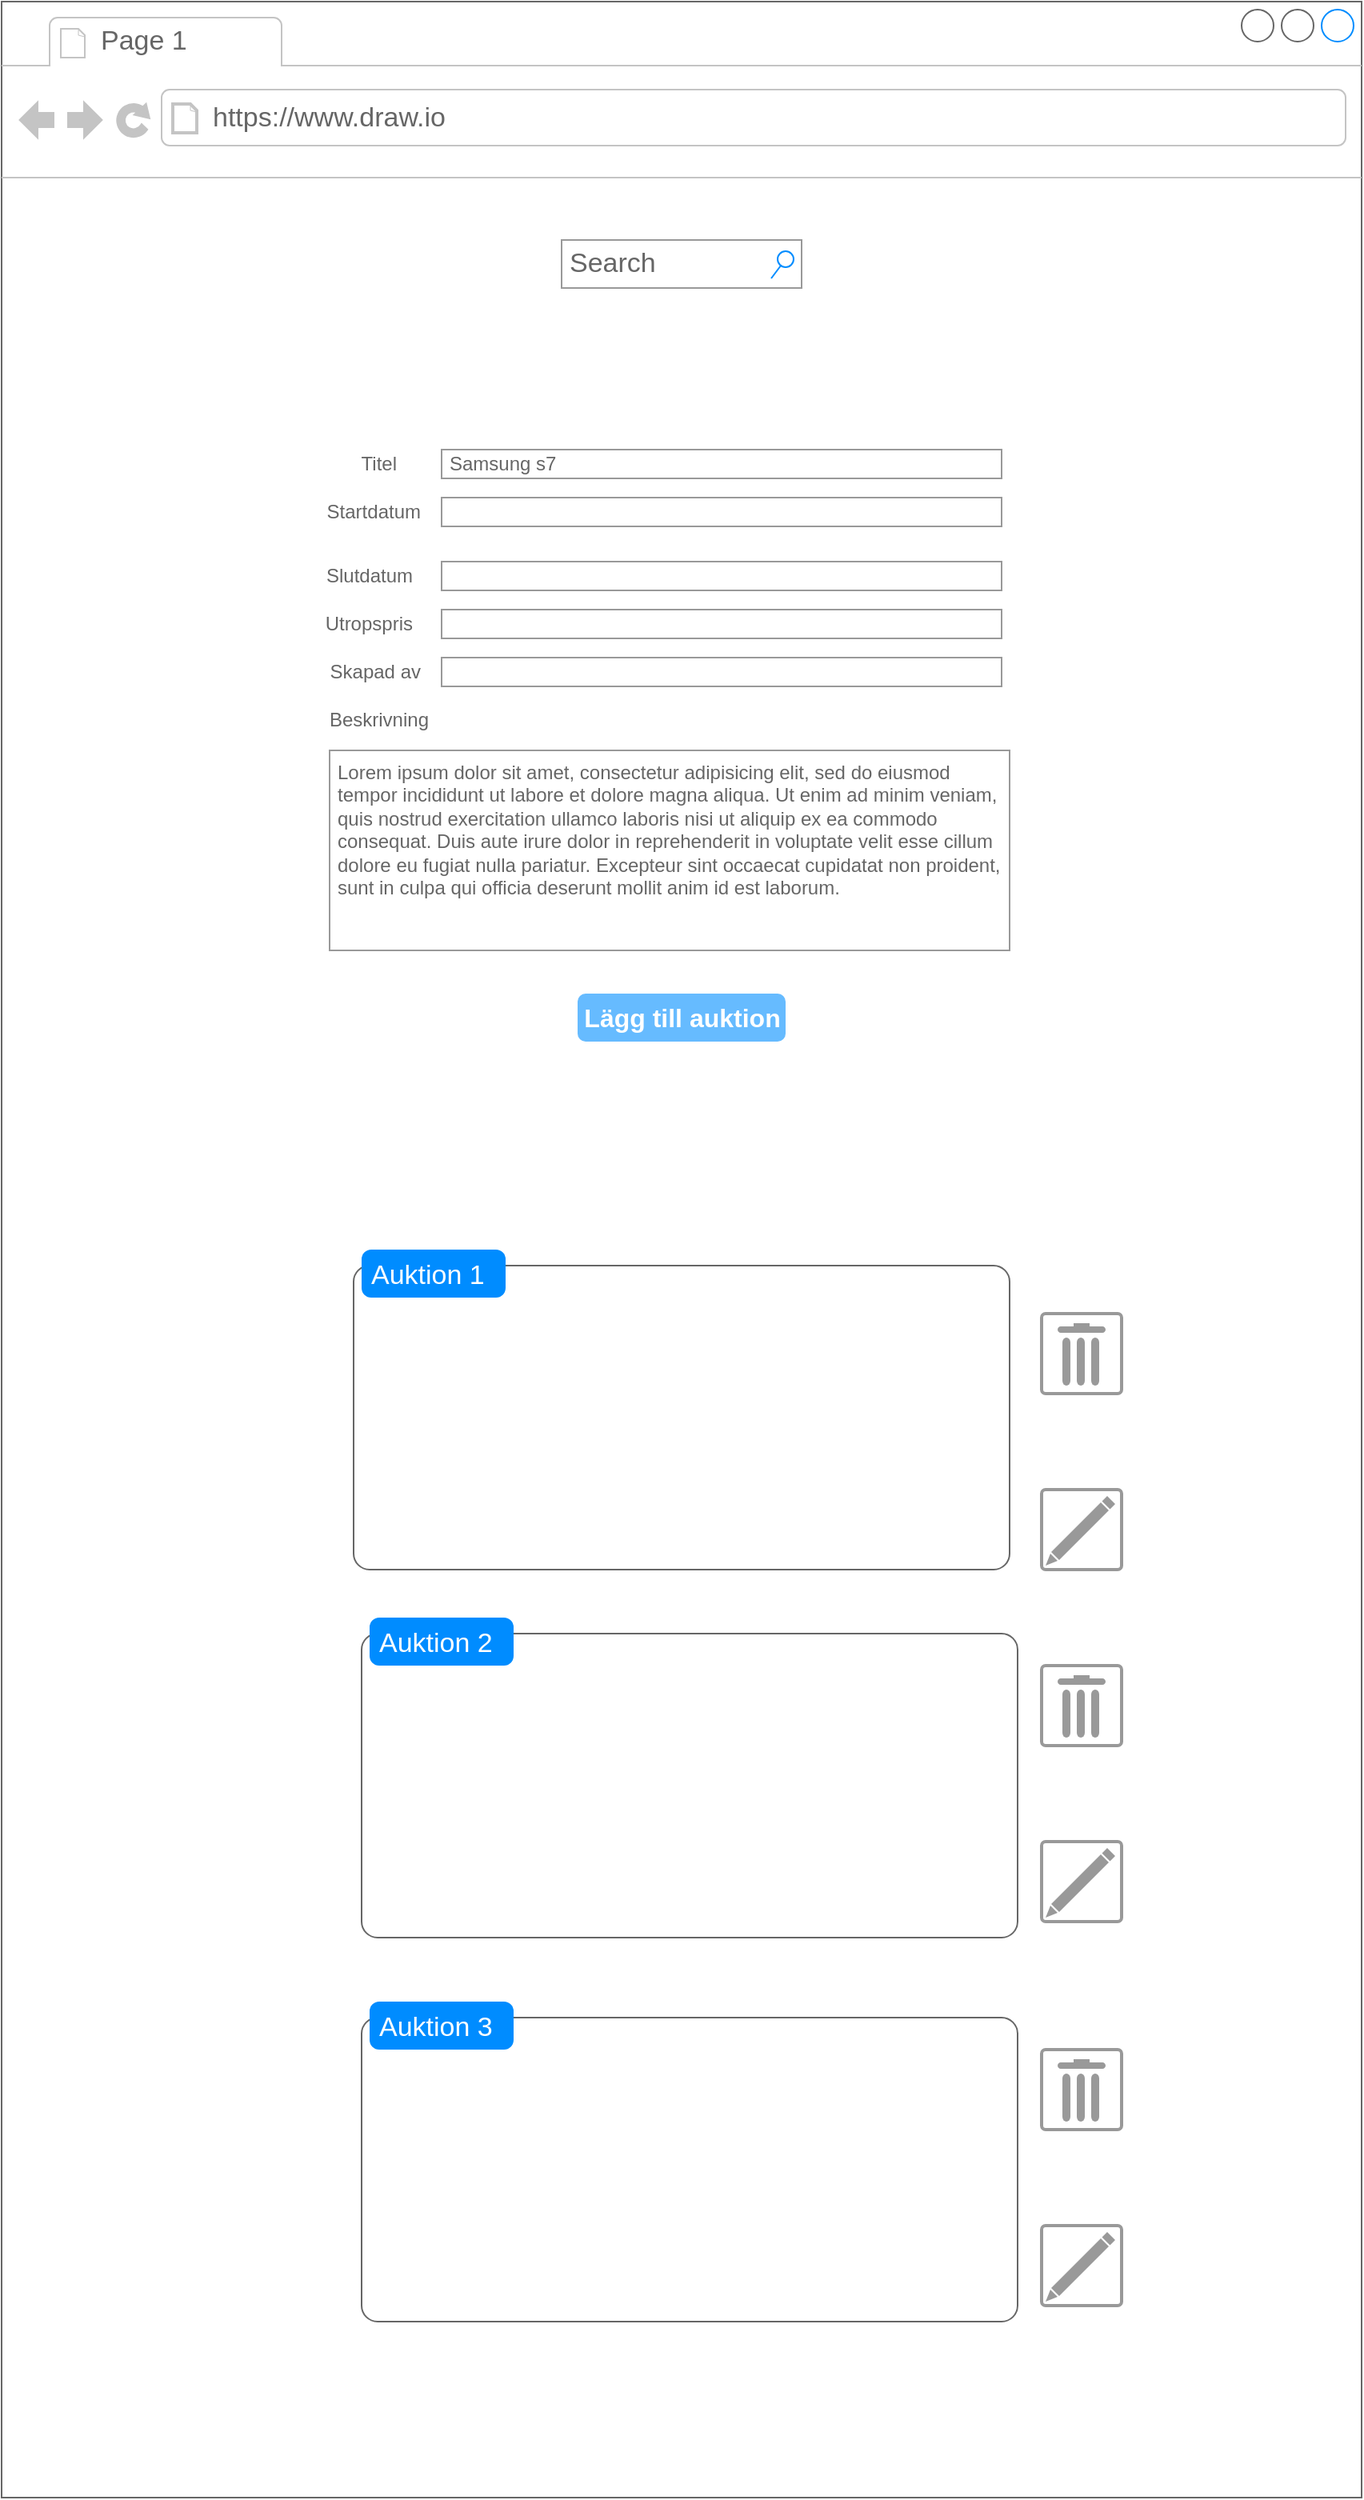 <mxfile>
    <diagram id="jyWivoFotawjM3F5wBjq" name="Auktioner">
        <mxGraphModel dx="242" dy="1588" grid="1" gridSize="10" guides="1" tooltips="1" connect="1" arrows="1" fold="1" page="1" pageScale="1" pageWidth="850" pageHeight="1100" math="0" shadow="0">
            <root>
                <mxCell id="0"/>
                <mxCell id="1" parent="0"/>
                <mxCell id="2" value="" style="strokeWidth=1;shadow=0;dashed=0;align=center;html=1;shape=mxgraph.mockup.containers.browserWindow;rSize=0;strokeColor=#666666;strokeColor2=#008cff;strokeColor3=#c4c4c4;mainText=,;recursiveResize=0;" parent="1" vertex="1">
                    <mxGeometry y="-1100" width="850" height="1560" as="geometry"/>
                </mxCell>
                <mxCell id="3" value="Page 1" style="strokeWidth=1;shadow=0;dashed=0;align=center;html=1;shape=mxgraph.mockup.containers.anchor;fontSize=17;fontColor=#666666;align=left;" parent="2" vertex="1">
                    <mxGeometry x="60" y="12" width="110" height="26" as="geometry"/>
                </mxCell>
                <mxCell id="4" value="https://www.draw.io" style="strokeWidth=1;shadow=0;dashed=0;align=center;html=1;shape=mxgraph.mockup.containers.anchor;rSize=0;fontSize=17;fontColor=#666666;align=left;" parent="2" vertex="1">
                    <mxGeometry x="130" y="60" width="250" height="26" as="geometry"/>
                </mxCell>
                <mxCell id="5" value="" style="shape=mxgraph.mockup.containers.marginRect;rectMarginTop=10;strokeColor=#666666;strokeWidth=1;dashed=0;rounded=1;arcSize=5;recursiveResize=0;" parent="2" vertex="1">
                    <mxGeometry x="220" y="730" width="410" height="200" as="geometry"/>
                </mxCell>
                <mxCell id="6" value="Auktion 1" style="shape=rect;strokeColor=none;fillColor=#008cff;strokeWidth=1;dashed=0;rounded=1;arcSize=20;fontColor=#ffffff;fontSize=17;spacing=2;spacingTop=-2;align=left;autosize=1;spacingLeft=4;resizeWidth=0;resizeHeight=0;perimeter=none;" parent="5" vertex="1">
                    <mxGeometry x="5" width="90" height="30" as="geometry"/>
                </mxCell>
                <mxCell id="7" value="Titel" style="strokeWidth=1;shadow=0;dashed=0;align=center;html=1;shape=mxgraph.mockup.forms.anchor;align=right;spacingRight=2;fontColor=#666666;" parent="2" vertex="1">
                    <mxGeometry x="225" y="120" width="50" height="18" as="geometry"/>
                </mxCell>
                <mxCell id="8" value="Samsung s7" style="strokeWidth=1;shadow=0;dashed=0;align=center;html=1;shape=mxgraph.mockup.forms.rrect;fillColor=#ffffff;rSize=0;fontColor=#666666;align=left;spacingLeft=3;strokeColor=#999999;" parent="2" vertex="1">
                    <mxGeometry x="275" y="120" width="350" height="18" as="geometry"/>
                </mxCell>
                <mxCell id="9" value="Startdatum" style="strokeWidth=1;shadow=0;dashed=0;align=center;html=1;shape=mxgraph.mockup.forms.anchor;align=right;spacingRight=2;fontColor=#666666;" parent="2" vertex="1">
                    <mxGeometry x="225" y="155" width="50" height="18" as="geometry"/>
                </mxCell>
                <mxCell id="10" value="Greeting" style="strokeWidth=1;shadow=0;dashed=0;align=center;html=1;shape=mxgraph.mockup.forms.rrect;fillColor=#ffffff;rSize=0;fontColor=#666666;align=left;spacingLeft=3;strokeColor=#999999;" parent="2" vertex="1">
                    <mxGeometry x="275" y="155" width="350" height="18" as="geometry"/>
                </mxCell>
                <mxCell id="11" value="Slutdatum" style="strokeWidth=1;shadow=0;dashed=0;align=center;html=1;shape=mxgraph.mockup.forms.anchor;align=right;spacingRight=2;fontColor=#666666;" parent="2" vertex="1">
                    <mxGeometry x="225" y="190" width="50" height="18" as="geometry"/>
                </mxCell>
                <mxCell id="12" value="fred@jgraph.com" style="strokeWidth=1;shadow=0;dashed=0;align=center;html=1;shape=mxgraph.mockup.forms.rrect;fillColor=#ffffff;rSize=0;fontColor=#666666;align=left;spacingLeft=3;strokeColor=#999999;" parent="2" vertex="1">
                    <mxGeometry x="275" y="190" width="350" height="18" as="geometry"/>
                </mxCell>
                <mxCell id="13" value="Utropspris" style="strokeWidth=1;shadow=0;dashed=0;align=center;html=1;shape=mxgraph.mockup.forms.anchor;align=right;spacingRight=2;fontColor=#666666;" parent="2" vertex="1">
                    <mxGeometry x="225" y="225" width="50" height="18" as="geometry"/>
                </mxCell>
                <mxCell id="14" value="" style="strokeWidth=1;shadow=0;dashed=0;align=center;html=1;shape=mxgraph.mockup.forms.rrect;fillColor=#ffffff;rSize=0;fontColor=#666666;align=left;spacingLeft=3;strokeColor=#999999;" parent="2" vertex="1">
                    <mxGeometry x="275" y="225" width="350" height="18" as="geometry"/>
                </mxCell>
                <mxCell id="15" value="Skapad av" style="strokeWidth=1;shadow=0;dashed=0;align=center;html=1;shape=mxgraph.mockup.forms.anchor;align=right;spacingRight=2;fontColor=#666666;" parent="2" vertex="1">
                    <mxGeometry x="225" y="260" width="50" height="18" as="geometry"/>
                </mxCell>
                <mxCell id="16" value="" style="strokeWidth=1;shadow=0;dashed=0;align=center;html=1;shape=mxgraph.mockup.forms.rrect;fillColor=#ffffff;rSize=0;fontColor=#666666;align=left;spacingLeft=3;strokeColor=#999999;" parent="2" vertex="1">
                    <mxGeometry x="275" y="260" width="350" height="18" as="geometry"/>
                </mxCell>
                <mxCell id="17" value="Lorem ipsum dolor sit amet, consectetur adipisicing elit, sed do eiusmod tempor incididunt ut labore et dolore magna aliqua. Ut enim ad minim veniam, quis nostrud exercitation ullamco laboris nisi ut aliquip ex ea commodo consequat. Duis aute irure dolor in reprehenderit in voluptate velit esse cillum dolore eu fugiat nulla pariatur. Excepteur sint occaecat cupidatat non proident, sunt in culpa qui officia deserunt mollit anim id est laborum." style="strokeWidth=1;shadow=0;dashed=0;align=center;html=1;shape=mxgraph.mockup.forms.rrect;fillColor=#ffffff;rSize=0;fontColor=#666666;align=left;spacingLeft=3;strokeColor=#999999;verticalAlign=top;whiteSpace=wrap;" parent="2" vertex="1">
                    <mxGeometry x="205" y="468" width="400" height="125" as="geometry"/>
                </mxCell>
                <mxCell id="18" value="Beskrivning" style="strokeWidth=1;shadow=0;dashed=0;align=center;html=1;shape=mxgraph.mockup.forms.anchor;align=right;spacingRight=2;fontColor=#666666;" parent="2" vertex="1">
                    <mxGeometry x="220" y="440" width="50" height="18" as="geometry"/>
                </mxCell>
                <mxCell id="19" value="" style="shape=mxgraph.mockup.containers.marginRect;rectMarginTop=10;strokeColor=#666666;strokeWidth=1;dashed=0;rounded=1;arcSize=5;recursiveResize=0;" parent="2" vertex="1">
                    <mxGeometry x="220" y="880" width="410" height="200" as="geometry"/>
                </mxCell>
                <mxCell id="20" value="Auktion 2" style="shape=rect;strokeColor=none;fillColor=#008cff;strokeWidth=1;dashed=0;rounded=1;arcSize=20;fontColor=#ffffff;fontSize=17;spacing=2;spacingTop=-2;align=left;autosize=1;spacingLeft=4;resizeWidth=0;resizeHeight=0;perimeter=none;" parent="19" vertex="1">
                    <mxGeometry x="5" width="90" height="30" as="geometry"/>
                </mxCell>
                <mxCell id="21" value="" style="shape=mxgraph.mockup.containers.marginRect;rectMarginTop=10;strokeColor=#666666;strokeWidth=1;dashed=0;rounded=1;arcSize=5;recursiveResize=0;" parent="2" vertex="1">
                    <mxGeometry x="215" y="1110" width="410" height="200" as="geometry"/>
                </mxCell>
                <mxCell id="22" value="Auktion 3" style="shape=rect;strokeColor=none;fillColor=#008cff;strokeWidth=1;dashed=0;rounded=1;arcSize=20;fontColor=#ffffff;fontSize=17;spacing=2;spacingTop=-2;align=left;autosize=1;spacingLeft=4;resizeWidth=0;resizeHeight=0;perimeter=none;" parent="21" vertex="1">
                    <mxGeometry x="5" width="90" height="30" as="geometry"/>
                </mxCell>
                <mxCell id="23" value="" style="strokeWidth=1;shadow=0;dashed=0;align=center;html=1;shape=mxgraph.mockup.containers.browserWindow;rSize=0;strokeColor=#666666;strokeColor2=#008cff;strokeColor3=#c4c4c4;mainText=,;recursiveResize=0;" parent="2" vertex="1">
                    <mxGeometry width="850" height="1560" as="geometry"/>
                </mxCell>
                <mxCell id="24" value="Page 1" style="strokeWidth=1;shadow=0;dashed=0;align=center;html=1;shape=mxgraph.mockup.containers.anchor;fontSize=17;fontColor=#666666;align=left;" parent="23" vertex="1">
                    <mxGeometry x="60" y="12" width="110" height="26" as="geometry"/>
                </mxCell>
                <mxCell id="25" value="https://www.draw.io" style="strokeWidth=1;shadow=0;dashed=0;align=center;html=1;shape=mxgraph.mockup.containers.anchor;rSize=0;fontSize=17;fontColor=#666666;align=left;" parent="23" vertex="1">
                    <mxGeometry x="130" y="60" width="250" height="26" as="geometry"/>
                </mxCell>
                <mxCell id="26" value="" style="shape=mxgraph.mockup.containers.marginRect;rectMarginTop=10;strokeColor=#666666;strokeWidth=1;dashed=0;rounded=1;arcSize=5;recursiveResize=0;" parent="23" vertex="1">
                    <mxGeometry x="220" y="780" width="410" height="200" as="geometry"/>
                </mxCell>
                <mxCell id="27" value="Auktion 1" style="shape=rect;strokeColor=none;fillColor=#008cff;strokeWidth=1;dashed=0;rounded=1;arcSize=20;fontColor=#ffffff;fontSize=17;spacing=2;spacingTop=-2;align=left;autosize=1;spacingLeft=4;resizeWidth=0;resizeHeight=0;perimeter=none;" parent="26" vertex="1">
                    <mxGeometry x="5" width="90" height="30" as="geometry"/>
                </mxCell>
                <mxCell id="28" value="Titel" style="strokeWidth=1;shadow=0;dashed=0;align=center;html=1;shape=mxgraph.mockup.forms.anchor;align=right;spacingRight=2;fontColor=#666666;" parent="23" vertex="1">
                    <mxGeometry x="200" y="280" width="50" height="18" as="geometry"/>
                </mxCell>
                <mxCell id="29" value="Samsung s7" style="strokeWidth=1;shadow=0;dashed=0;align=center;html=1;shape=mxgraph.mockup.forms.rrect;fillColor=#ffffff;rSize=0;fontColor=#666666;align=left;spacingLeft=3;strokeColor=#999999;" parent="23" vertex="1">
                    <mxGeometry x="275" y="280" width="350" height="18" as="geometry"/>
                </mxCell>
                <mxCell id="30" value="Startdatum" style="strokeWidth=1;shadow=0;dashed=0;align=center;html=1;shape=mxgraph.mockup.forms.anchor;align=right;spacingRight=2;fontColor=#666666;" parent="23" vertex="1">
                    <mxGeometry x="215" y="310" width="50" height="18" as="geometry"/>
                </mxCell>
                <mxCell id="31" value="" style="strokeWidth=1;shadow=0;dashed=0;align=center;html=1;shape=mxgraph.mockup.forms.rrect;fillColor=#ffffff;rSize=0;fontColor=#666666;align=left;spacingLeft=3;strokeColor=#999999;" parent="23" vertex="1">
                    <mxGeometry x="275" y="310" width="350" height="18" as="geometry"/>
                </mxCell>
                <mxCell id="32" value="Slutdatum" style="strokeWidth=1;shadow=0;dashed=0;align=center;html=1;shape=mxgraph.mockup.forms.anchor;align=right;spacingRight=2;fontColor=#666666;" parent="23" vertex="1">
                    <mxGeometry x="210" y="350" width="50" height="18" as="geometry"/>
                </mxCell>
                <mxCell id="33" value="" style="strokeWidth=1;shadow=0;dashed=0;align=center;html=1;shape=mxgraph.mockup.forms.rrect;fillColor=#ffffff;rSize=0;fontColor=#666666;align=left;spacingLeft=3;strokeColor=#999999;" parent="23" vertex="1">
                    <mxGeometry x="275" y="350" width="350" height="18" as="geometry"/>
                </mxCell>
                <mxCell id="34" value="Utropspris" style="strokeWidth=1;shadow=0;dashed=0;align=center;html=1;shape=mxgraph.mockup.forms.anchor;align=right;spacingRight=2;fontColor=#666666;" parent="23" vertex="1">
                    <mxGeometry x="210" y="380" width="50" height="18" as="geometry"/>
                </mxCell>
                <mxCell id="35" value="" style="strokeWidth=1;shadow=0;dashed=0;align=center;html=1;shape=mxgraph.mockup.forms.rrect;fillColor=#ffffff;rSize=0;fontColor=#666666;align=left;spacingLeft=3;strokeColor=#999999;" parent="23" vertex="1">
                    <mxGeometry x="275" y="380" width="350" height="18" as="geometry"/>
                </mxCell>
                <mxCell id="36" value="Skapad av" style="strokeWidth=1;shadow=0;dashed=0;align=center;html=1;shape=mxgraph.mockup.forms.anchor;align=right;spacingRight=2;fontColor=#666666;" parent="23" vertex="1">
                    <mxGeometry x="215" y="410" width="50" height="18" as="geometry"/>
                </mxCell>
                <mxCell id="37" value="" style="strokeWidth=1;shadow=0;dashed=0;align=center;html=1;shape=mxgraph.mockup.forms.rrect;fillColor=#ffffff;rSize=0;fontColor=#666666;align=left;spacingLeft=3;strokeColor=#999999;" parent="23" vertex="1">
                    <mxGeometry x="275" y="410" width="350" height="18" as="geometry"/>
                </mxCell>
                <mxCell id="38" value="Lorem ipsum dolor sit amet, consectetur adipisicing elit, sed do eiusmod tempor incididunt ut labore et dolore magna aliqua. Ut enim ad minim veniam, quis nostrud exercitation ullamco laboris nisi ut aliquip ex ea commodo consequat. Duis aute irure dolor in reprehenderit in voluptate velit esse cillum dolore eu fugiat nulla pariatur. Excepteur sint occaecat cupidatat non proident, sunt in culpa qui officia deserunt mollit anim id est laborum." style="strokeWidth=1;shadow=0;dashed=0;align=center;html=1;shape=mxgraph.mockup.forms.rrect;fillColor=#ffffff;rSize=0;fontColor=#666666;align=left;spacingLeft=3;strokeColor=#999999;verticalAlign=top;whiteSpace=wrap;" parent="23" vertex="1">
                    <mxGeometry x="205" y="468" width="425" height="125" as="geometry"/>
                </mxCell>
                <mxCell id="39" value="Beskrivning" style="strokeWidth=1;shadow=0;dashed=0;align=center;html=1;shape=mxgraph.mockup.forms.anchor;align=right;spacingRight=2;fontColor=#666666;" parent="23" vertex="1">
                    <mxGeometry x="220" y="440" width="50" height="18" as="geometry"/>
                </mxCell>
                <mxCell id="40" value="" style="shape=mxgraph.mockup.containers.marginRect;rectMarginTop=10;strokeColor=#666666;strokeWidth=1;dashed=0;rounded=1;arcSize=5;recursiveResize=0;" parent="23" vertex="1">
                    <mxGeometry x="225" y="1010" width="410" height="200" as="geometry"/>
                </mxCell>
                <mxCell id="41" value="Auktion 2" style="shape=rect;strokeColor=none;fillColor=#008cff;strokeWidth=1;dashed=0;rounded=1;arcSize=20;fontColor=#ffffff;fontSize=17;spacing=2;spacingTop=-2;align=left;autosize=1;spacingLeft=4;resizeWidth=0;resizeHeight=0;perimeter=none;" parent="40" vertex="1">
                    <mxGeometry x="5" width="90" height="30" as="geometry"/>
                </mxCell>
                <mxCell id="42" value="" style="shape=mxgraph.mockup.containers.marginRect;rectMarginTop=10;strokeColor=#666666;strokeWidth=1;dashed=0;rounded=1;arcSize=5;recursiveResize=0;" parent="23" vertex="1">
                    <mxGeometry x="225" y="1250" width="410" height="200" as="geometry"/>
                </mxCell>
                <mxCell id="43" value="Auktion 3" style="shape=rect;strokeColor=none;fillColor=#008cff;strokeWidth=1;dashed=0;rounded=1;arcSize=20;fontColor=#ffffff;fontSize=17;spacing=2;spacingTop=-2;align=left;autosize=1;spacingLeft=4;resizeWidth=0;resizeHeight=0;perimeter=none;" parent="42" vertex="1">
                    <mxGeometry x="5" width="90" height="30" as="geometry"/>
                </mxCell>
                <mxCell id="44" value="Search" style="strokeWidth=1;shadow=0;dashed=0;align=center;html=1;shape=mxgraph.mockup.forms.searchBox;strokeColor=#999999;mainText=;strokeColor2=#008cff;fontColor=#666666;fontSize=17;align=left;spacingLeft=3;" parent="23" vertex="1">
                    <mxGeometry x="350" y="149" width="150" height="30" as="geometry"/>
                </mxCell>
                <mxCell id="45" value="" style="strokeWidth=1;shadow=0;dashed=0;align=center;html=1;shape=mxgraph.mockup.forms.anchor;align=right;spacingRight=2;fontColor=#666666;" parent="23" vertex="1">
                    <mxGeometry x="380" y="310" width="50" height="18" as="geometry"/>
                </mxCell>
                <mxCell id="46" value="Lägg till auktion" style="strokeWidth=1;shadow=0;dashed=0;align=center;html=1;shape=mxgraph.mockup.forms.rrect;rSize=5;strokeColor=none;fontColor=#ffffff;fillColor=#66bbff;fontSize=16;fontStyle=1;" parent="23" vertex="1">
                    <mxGeometry x="360" y="620" width="130" height="30" as="geometry"/>
                </mxCell>
                <mxCell id="47" value="" style="strokeColor=#999999;verticalLabelPosition=bottom;shadow=0;dashed=0;verticalAlign=top;strokeWidth=2;html=1;shape=mxgraph.mockup.misc.editIcon;" parent="23" vertex="1">
                    <mxGeometry x="650" y="930" width="50" height="50" as="geometry"/>
                </mxCell>
                <mxCell id="48" value="" style="strokeColor=#999999;verticalLabelPosition=bottom;shadow=0;dashed=0;verticalAlign=top;strokeWidth=2;html=1;shape=mxgraph.mockup.misc.trashcanIcon;" parent="23" vertex="1">
                    <mxGeometry x="650" y="820" width="50" height="50" as="geometry"/>
                </mxCell>
                <mxCell id="49" value="" style="strokeColor=#999999;verticalLabelPosition=bottom;shadow=0;dashed=0;verticalAlign=top;strokeWidth=2;html=1;shape=mxgraph.mockup.misc.editIcon;" parent="23" vertex="1">
                    <mxGeometry x="650" y="1150" width="50" height="50" as="geometry"/>
                </mxCell>
                <mxCell id="50" value="" style="strokeColor=#999999;verticalLabelPosition=bottom;shadow=0;dashed=0;verticalAlign=top;strokeWidth=2;html=1;shape=mxgraph.mockup.misc.trashcanIcon;" parent="23" vertex="1">
                    <mxGeometry x="650" y="1040" width="50" height="50" as="geometry"/>
                </mxCell>
                <mxCell id="51" value="" style="strokeColor=#999999;verticalLabelPosition=bottom;shadow=0;dashed=0;verticalAlign=top;strokeWidth=2;html=1;shape=mxgraph.mockup.misc.editIcon;" parent="23" vertex="1">
                    <mxGeometry x="650" y="1390" width="50" height="50" as="geometry"/>
                </mxCell>
                <mxCell id="52" value="" style="strokeColor=#999999;verticalLabelPosition=bottom;shadow=0;dashed=0;verticalAlign=top;strokeWidth=2;html=1;shape=mxgraph.mockup.misc.trashcanIcon;" parent="23" vertex="1">
                    <mxGeometry x="650" y="1280" width="50" height="50" as="geometry"/>
                </mxCell>
            </root>
        </mxGraphModel>
    </diagram>
    <diagram name="Auktion" id="7xlfVlV7b8FzsgKHMDr6">
        <mxGraphModel dx="242" dy="488" grid="1" gridSize="10" guides="1" tooltips="1" connect="1" arrows="1" fold="1" page="1" pageScale="1" pageWidth="850" pageHeight="1100" math="0" shadow="0">
            <root>
                <mxCell id="tn4pPZs90tScDQ_xrxVo-0"/>
                <mxCell id="tn4pPZs90tScDQ_xrxVo-1" parent="tn4pPZs90tScDQ_xrxVo-0"/>
                <mxCell id="ttwwwqeSFgUDAaz6Lx69-11" value="" style="strokeWidth=1;shadow=0;dashed=0;align=center;html=1;shape=mxgraph.mockup.containers.browserWindow;rSize=0;strokeColor=#666666;strokeColor2=#008cff;strokeColor3=#c4c4c4;mainText=,;recursiveResize=0;" parent="tn4pPZs90tScDQ_xrxVo-1" vertex="1">
                    <mxGeometry width="850" height="1100" as="geometry"/>
                </mxCell>
                <mxCell id="ttwwwqeSFgUDAaz6Lx69-12" value="Page 1" style="strokeWidth=1;shadow=0;dashed=0;align=center;html=1;shape=mxgraph.mockup.containers.anchor;fontSize=17;fontColor=#666666;align=left;" parent="ttwwwqeSFgUDAaz6Lx69-11" vertex="1">
                    <mxGeometry x="60" y="12" width="110" height="26" as="geometry"/>
                </mxCell>
                <mxCell id="ttwwwqeSFgUDAaz6Lx69-13" value="https://www.draw.io" style="strokeWidth=1;shadow=0;dashed=0;align=center;html=1;shape=mxgraph.mockup.containers.anchor;rSize=0;fontSize=17;fontColor=#666666;align=left;" parent="ttwwwqeSFgUDAaz6Lx69-11" vertex="1">
                    <mxGeometry x="130" y="60" width="250" height="26" as="geometry"/>
                </mxCell>
                <mxCell id="ttwwwqeSFgUDAaz6Lx69-14" value="Bud" style="strokeWidth=1;shadow=0;dashed=0;align=center;html=1;shape=mxgraph.mockup.forms.anchor;align=right;spacingRight=2;fontColor=#666666;" parent="ttwwwqeSFgUDAaz6Lx69-11" vertex="1">
                    <mxGeometry x="205" y="170" width="50" height="18" as="geometry"/>
                </mxCell>
                <mxCell id="ttwwwqeSFgUDAaz6Lx69-15" value="" style="strokeWidth=1;shadow=0;dashed=0;align=center;html=1;shape=mxgraph.mockup.forms.rrect;fillColor=#ffffff;rSize=0;fontColor=#666666;align=left;spacingLeft=3;strokeColor=#999999;" parent="ttwwwqeSFgUDAaz6Lx69-11" vertex="1">
                    <mxGeometry x="255" y="170" width="350" height="18" as="geometry"/>
                </mxCell>
                <mxCell id="ttwwwqeSFgUDAaz6Lx69-16" value="Budgivare" style="strokeWidth=1;shadow=0;dashed=0;align=center;html=1;shape=mxgraph.mockup.forms.anchor;align=right;spacingRight=2;fontColor=#666666;" parent="ttwwwqeSFgUDAaz6Lx69-11" vertex="1">
                    <mxGeometry x="205" y="205" width="50" height="18" as="geometry"/>
                </mxCell>
                <mxCell id="ttwwwqeSFgUDAaz6Lx69-17" value="Jonathan" style="strokeWidth=1;shadow=0;dashed=0;align=center;html=1;shape=mxgraph.mockup.forms.rrect;fillColor=#ffffff;rSize=0;fontColor=#666666;align=left;spacingLeft=3;strokeColor=#999999;" parent="ttwwwqeSFgUDAaz6Lx69-11" vertex="1">
                    <mxGeometry x="255" y="205" width="350" height="18" as="geometry"/>
                </mxCell>
                <mxCell id="ttwwwqeSFgUDAaz6Lx69-25" value="" style="shape=mxgraph.mockup.containers.marginRect;rectMarginTop=10;strokeColor=#666666;strokeWidth=1;dashed=0;rounded=1;arcSize=5;recursiveResize=0;" parent="ttwwwqeSFgUDAaz6Lx69-11" vertex="1">
                    <mxGeometry x="350" y="340" width="150" height="200" as="geometry"/>
                </mxCell>
                <mxCell id="ttwwwqeSFgUDAaz6Lx69-26" value="Bud 1" style="shape=rect;strokeColor=none;fillColor=#008cff;strokeWidth=1;dashed=0;rounded=1;arcSize=20;fontColor=#ffffff;fontSize=17;spacing=2;spacingTop=-2;align=left;autosize=1;spacingLeft=4;resizeWidth=0;resizeHeight=0;perimeter=none;" parent="ttwwwqeSFgUDAaz6Lx69-25" vertex="1">
                    <mxGeometry x="5" width="70" height="30" as="geometry"/>
                </mxCell>
                <mxCell id="ttwwwqeSFgUDAaz6Lx69-27" value="" style="shape=mxgraph.mockup.containers.marginRect;rectMarginTop=10;strokeColor=#666666;strokeWidth=1;dashed=0;rounded=1;arcSize=5;recursiveResize=0;" parent="ttwwwqeSFgUDAaz6Lx69-11" vertex="1">
                    <mxGeometry x="350" y="590" width="150" height="200" as="geometry"/>
                </mxCell>
                <mxCell id="ttwwwqeSFgUDAaz6Lx69-28" value="Bud 2" style="shape=rect;strokeColor=none;fillColor=#008cff;strokeWidth=1;dashed=0;rounded=1;arcSize=20;fontColor=#ffffff;fontSize=17;spacing=2;spacingTop=-2;align=left;autosize=1;spacingLeft=4;resizeWidth=0;resizeHeight=0;perimeter=none;" parent="ttwwwqeSFgUDAaz6Lx69-27" vertex="1">
                    <mxGeometry x="5" width="70" height="30" as="geometry"/>
                </mxCell>
                <mxCell id="ttwwwqeSFgUDAaz6Lx69-29" value="" style="shape=mxgraph.mockup.containers.marginRect;rectMarginTop=10;strokeColor=#666666;strokeWidth=1;dashed=0;rounded=1;arcSize=5;recursiveResize=0;" parent="ttwwwqeSFgUDAaz6Lx69-11" vertex="1">
                    <mxGeometry x="350" y="840" width="150" height="200" as="geometry"/>
                </mxCell>
                <mxCell id="ttwwwqeSFgUDAaz6Lx69-30" value="Bud 3" style="shape=rect;strokeColor=none;fillColor=#008cff;strokeWidth=1;dashed=0;rounded=1;arcSize=20;fontColor=#ffffff;fontSize=17;spacing=2;spacingTop=-2;align=left;autosize=1;spacingLeft=4;resizeWidth=0;resizeHeight=0;perimeter=none;" parent="ttwwwqeSFgUDAaz6Lx69-29" vertex="1">
                    <mxGeometry x="5" width="70" height="30" as="geometry"/>
                </mxCell>
                <mxCell id="ttwwwqeSFgUDAaz6Lx69-38" value="Placera bud" style="strokeWidth=1;shadow=0;dashed=0;align=center;html=1;shape=mxgraph.mockup.forms.rrect;rSize=5;strokeColor=none;fontColor=#ffffff;fillColor=#66bbff;fontSize=16;fontStyle=1;" parent="ttwwwqeSFgUDAaz6Lx69-11" vertex="1">
                    <mxGeometry y="1" width="100" height="30" relative="1" as="geometry">
                        <mxPoint x="370" y="-840" as="offset"/>
                    </mxGeometry>
                </mxCell>
                <mxCell id="RDdw7jOUkiw15jpe_n7f-0" value="" style="strokeColor=#999999;verticalLabelPosition=bottom;shadow=0;dashed=0;verticalAlign=top;strokeWidth=2;html=1;shape=mxgraph.mockup.misc.trashcanIcon;" parent="ttwwwqeSFgUDAaz6Lx69-11" vertex="1">
                    <mxGeometry x="520" y="470" width="50" height="50" as="geometry"/>
                </mxCell>
                <mxCell id="RDdw7jOUkiw15jpe_n7f-1" value="" style="strokeColor=#999999;verticalLabelPosition=bottom;shadow=0;dashed=0;verticalAlign=top;strokeWidth=2;html=1;shape=mxgraph.mockup.misc.trashcanIcon;" parent="ttwwwqeSFgUDAaz6Lx69-11" vertex="1">
                    <mxGeometry x="520" y="730" width="50" height="50" as="geometry"/>
                </mxCell>
                <mxCell id="RDdw7jOUkiw15jpe_n7f-2" value="" style="strokeColor=#999999;verticalLabelPosition=bottom;shadow=0;dashed=0;verticalAlign=top;strokeWidth=2;html=1;shape=mxgraph.mockup.misc.trashcanIcon;" parent="ttwwwqeSFgUDAaz6Lx69-11" vertex="1">
                    <mxGeometry x="520" y="980" width="50" height="50" as="geometry"/>
                </mxCell>
            </root>
        </mxGraphModel>
    </diagram>
</mxfile>